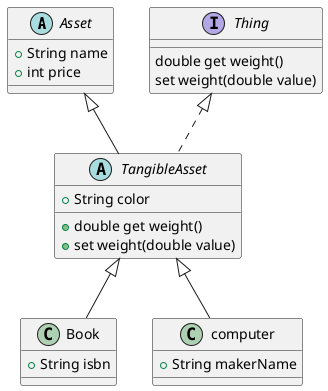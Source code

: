 @startuml Asset



abstract class Asset{
    +String name
    +int price
}

interface Thing{
     double get weight()
     set weight(double value)
}


abstract class TangibleAsset extends Asset implements Thing{
    +String color
   + double get weight()
   + set weight(double value)
}
class Book extends TangibleAsset{

    +String isbn
}

class computer extends TangibleAsset{

    +String makerName
}




@enduml